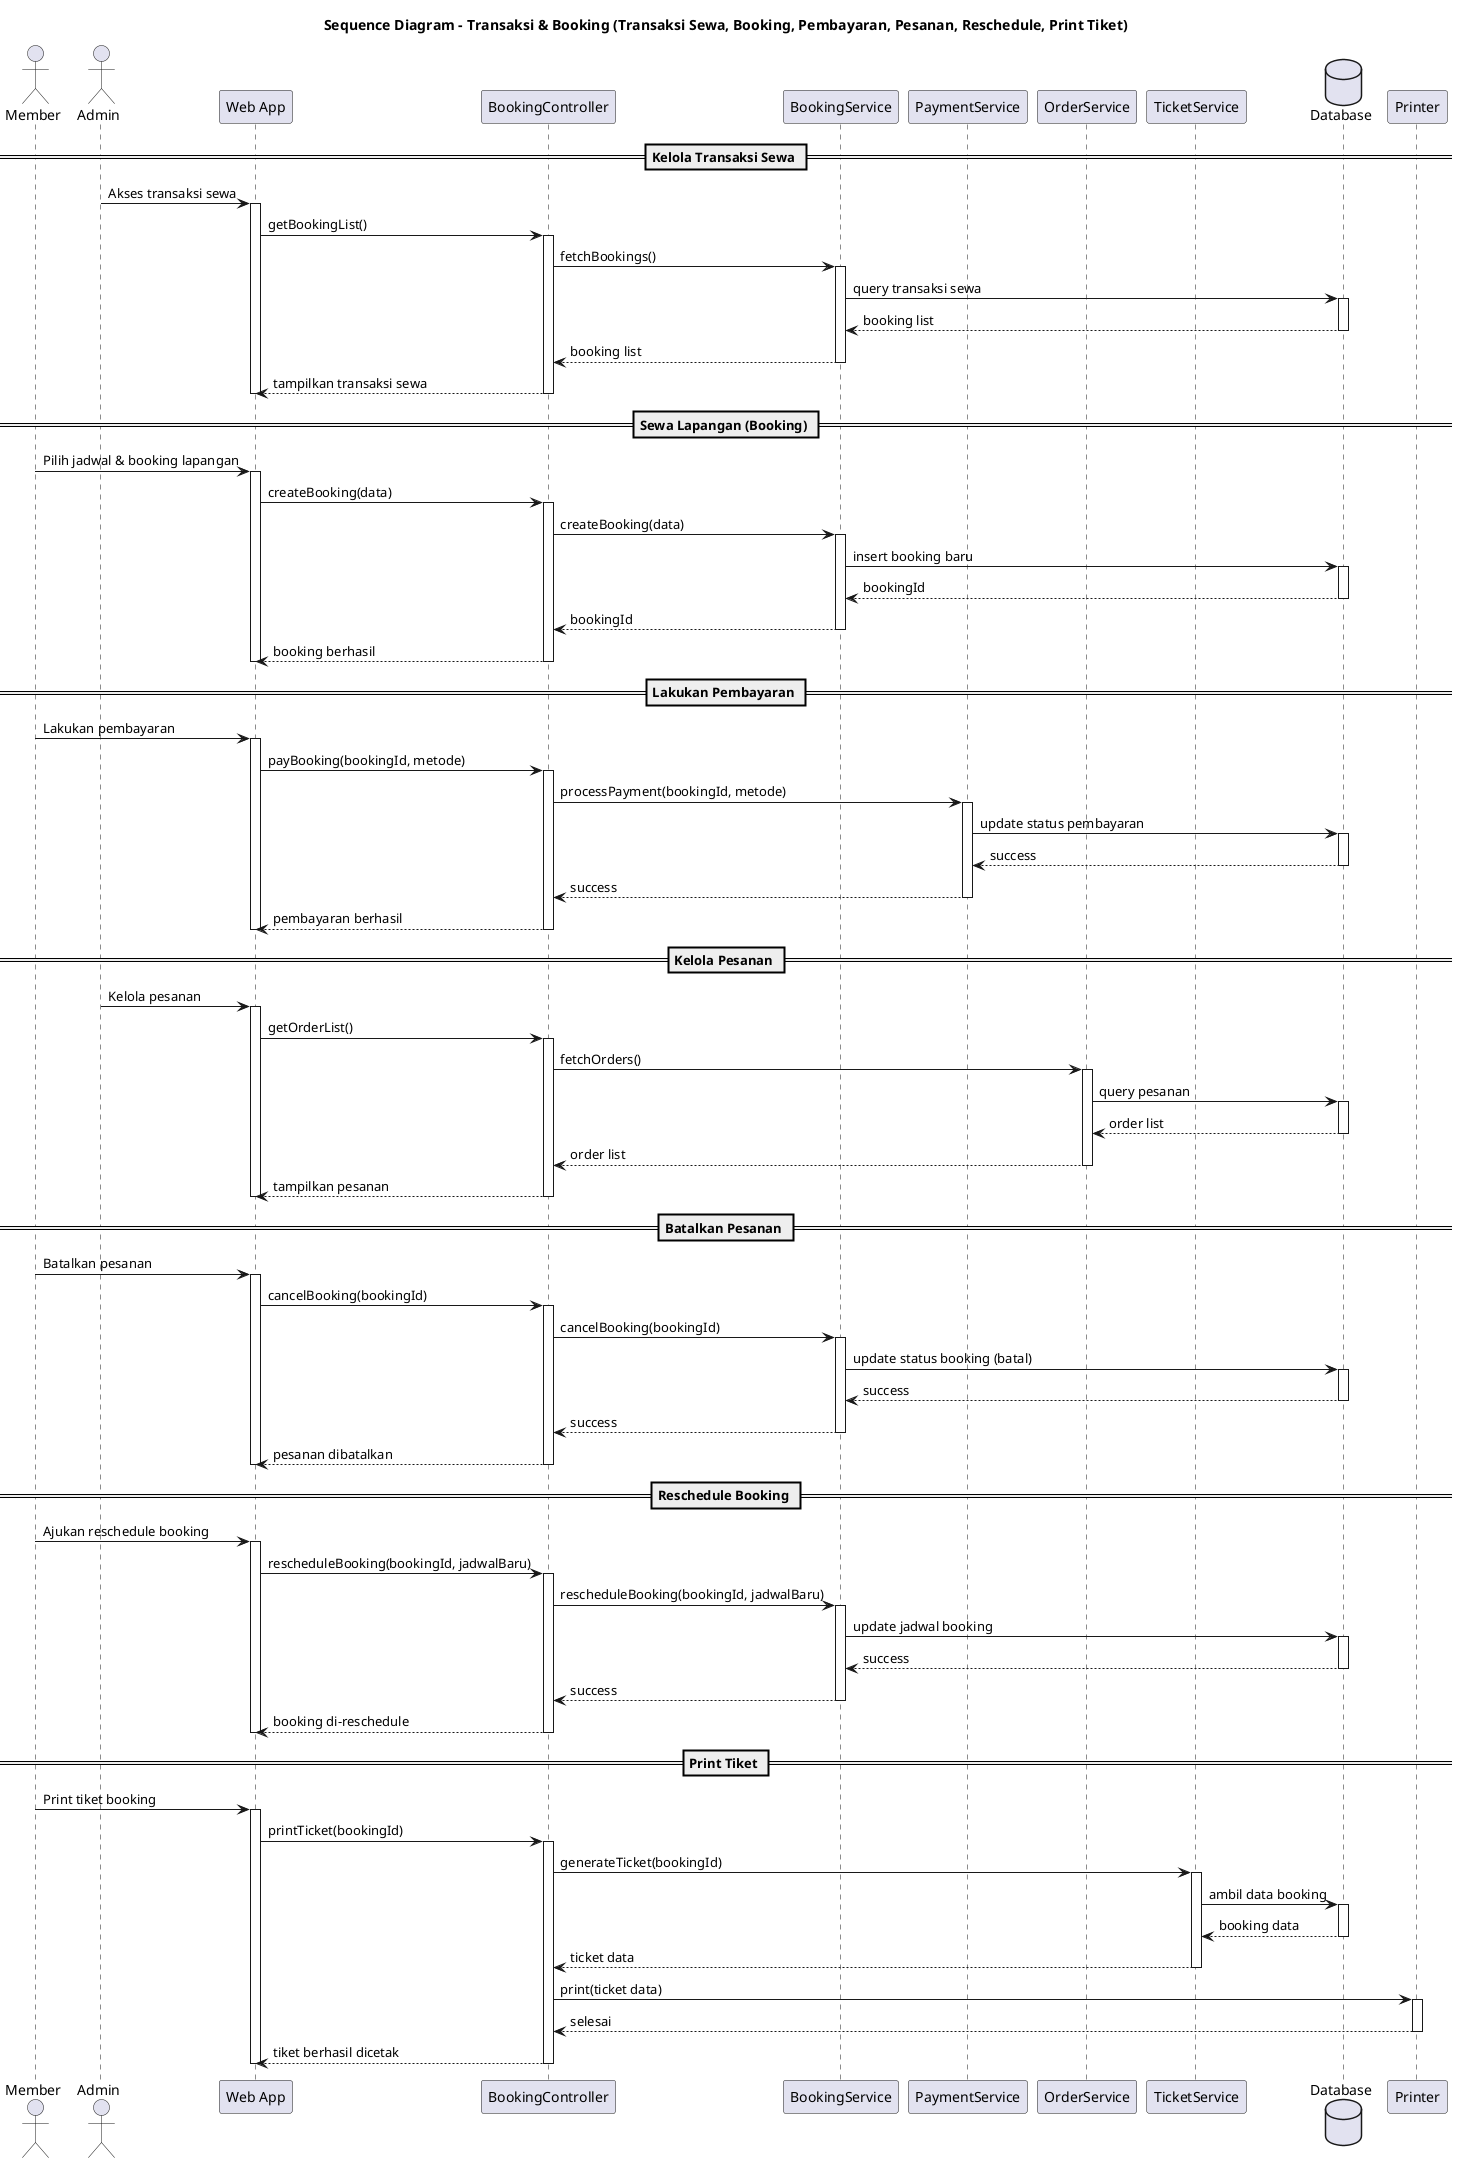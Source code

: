 @startuml
title Sequence Diagram - Transaksi & Booking (Transaksi Sewa, Booking, Pembayaran, Pesanan, Reschedule, Print Tiket)

actor Member
actor Admin
participant "Web App" as App
participant "BookingController" as Controller
participant "BookingService" as BookingSvc
participant "PaymentService" as PaymentSvc
participant "OrderService" as OrderSvc
participant "TicketService" as TicketSvc
database "Database" as DB
participant "Printer" as Printer

== Kelola Transaksi Sewa ==
Admin -> App : Akses transaksi sewa
activate App
App -> Controller : getBookingList()
activate Controller
Controller -> BookingSvc : fetchBookings()
activate BookingSvc
BookingSvc -> DB : query transaksi sewa
activate DB
DB --> BookingSvc : booking list
deactivate DB
BookingSvc --> Controller : booking list
deactivate BookingSvc
Controller --> App : tampilkan transaksi sewa
deactivate Controller
deactivate App

== Sewa Lapangan (Booking) ==
Member -> App : Pilih jadwal & booking lapangan
activate App
App -> Controller : createBooking(data)
activate Controller
Controller -> BookingSvc : createBooking(data)
activate BookingSvc
BookingSvc -> DB : insert booking baru
activate DB
DB --> BookingSvc : bookingId
deactivate DB
BookingSvc --> Controller : bookingId
deactivate BookingSvc
Controller --> App : booking berhasil
deactivate Controller
deactivate App

== Lakukan Pembayaran ==
Member -> App : Lakukan pembayaran
activate App
App -> Controller : payBooking(bookingId, metode)
activate Controller
Controller -> PaymentSvc : processPayment(bookingId, metode)
activate PaymentSvc
PaymentSvc -> DB : update status pembayaran
activate DB
DB --> PaymentSvc : success
deactivate DB
PaymentSvc --> Controller : success
deactivate PaymentSvc
Controller --> App : pembayaran berhasil
deactivate Controller
deactivate App

== Kelola Pesanan ==
Admin -> App : Kelola pesanan
activate App
App -> Controller : getOrderList()
activate Controller
Controller -> OrderSvc : fetchOrders()
activate OrderSvc
OrderSvc -> DB : query pesanan
activate DB
DB --> OrderSvc : order list
deactivate DB
OrderSvc --> Controller : order list
deactivate OrderSvc
Controller --> App : tampilkan pesanan
deactivate Controller
deactivate App

== Batalkan Pesanan ==
Member -> App : Batalkan pesanan
activate App
App -> Controller : cancelBooking(bookingId)
activate Controller
Controller -> BookingSvc : cancelBooking(bookingId)
activate BookingSvc
BookingSvc -> DB : update status booking (batal)
activate DB
DB --> BookingSvc : success
deactivate DB
BookingSvc --> Controller : success
deactivate BookingSvc
Controller --> App : pesanan dibatalkan
deactivate Controller
deactivate App

== Reschedule Booking ==
Member -> App : Ajukan reschedule booking
activate App
App -> Controller : rescheduleBooking(bookingId, jadwalBaru)
activate Controller
Controller -> BookingSvc : rescheduleBooking(bookingId, jadwalBaru)
activate BookingSvc
BookingSvc -> DB : update jadwal booking
activate DB
DB --> BookingSvc : success
deactivate DB
BookingSvc --> Controller : success
deactivate BookingSvc
Controller --> App : booking di-reschedule
deactivate Controller
deactivate App

== Print Tiket ==
Member -> App : Print tiket booking
activate App
App -> Controller : printTicket(bookingId)
activate Controller
Controller -> TicketSvc : generateTicket(bookingId)
activate TicketSvc
TicketSvc -> DB : ambil data booking
activate DB
DB --> TicketSvc : booking data
deactivate DB
TicketSvc --> Controller : ticket data
deactivate TicketSvc
Controller -> Printer : print(ticket data)
activate Printer
Printer --> Controller : selesai
deactivate Printer
Controller --> App : tiket berhasil dicetak
deactivate Controller
deactivate App

' Destruction (opsional, aktifkan jika ingin menampilkan objek di-destroy)
' destroy App
' destroy Controller
' destroy BookingSvc
' destroy PaymentSvc
' destroy OrderSvc
' destroy TicketSvc
' destroy DB
' destroy Printer

@enduml
